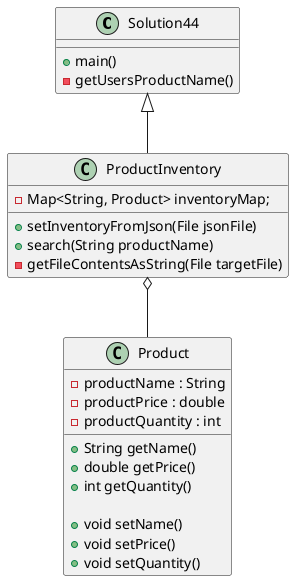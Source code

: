 @startuml
'https://plantuml.com/class-diagram

class Solution44 {

    + main()
    - getUsersProductName()

}

class ProductInventory {

    - Map<String, Product> inventoryMap;

    + setInventoryFromJson(File jsonFile)
    + search(String productName)
    - getFileContentsAsString(File targetFile)

}

class Product {

    - productName : String
    - productPrice : double
    - productQuantity : int

    + String getName()
    + double getPrice()
    + int getQuantity()

    + void setName()
    + void setPrice()
    + void setQuantity()

}

ProductInventory o-- Product
Solution44 <|-- ProductInventory

@enduml